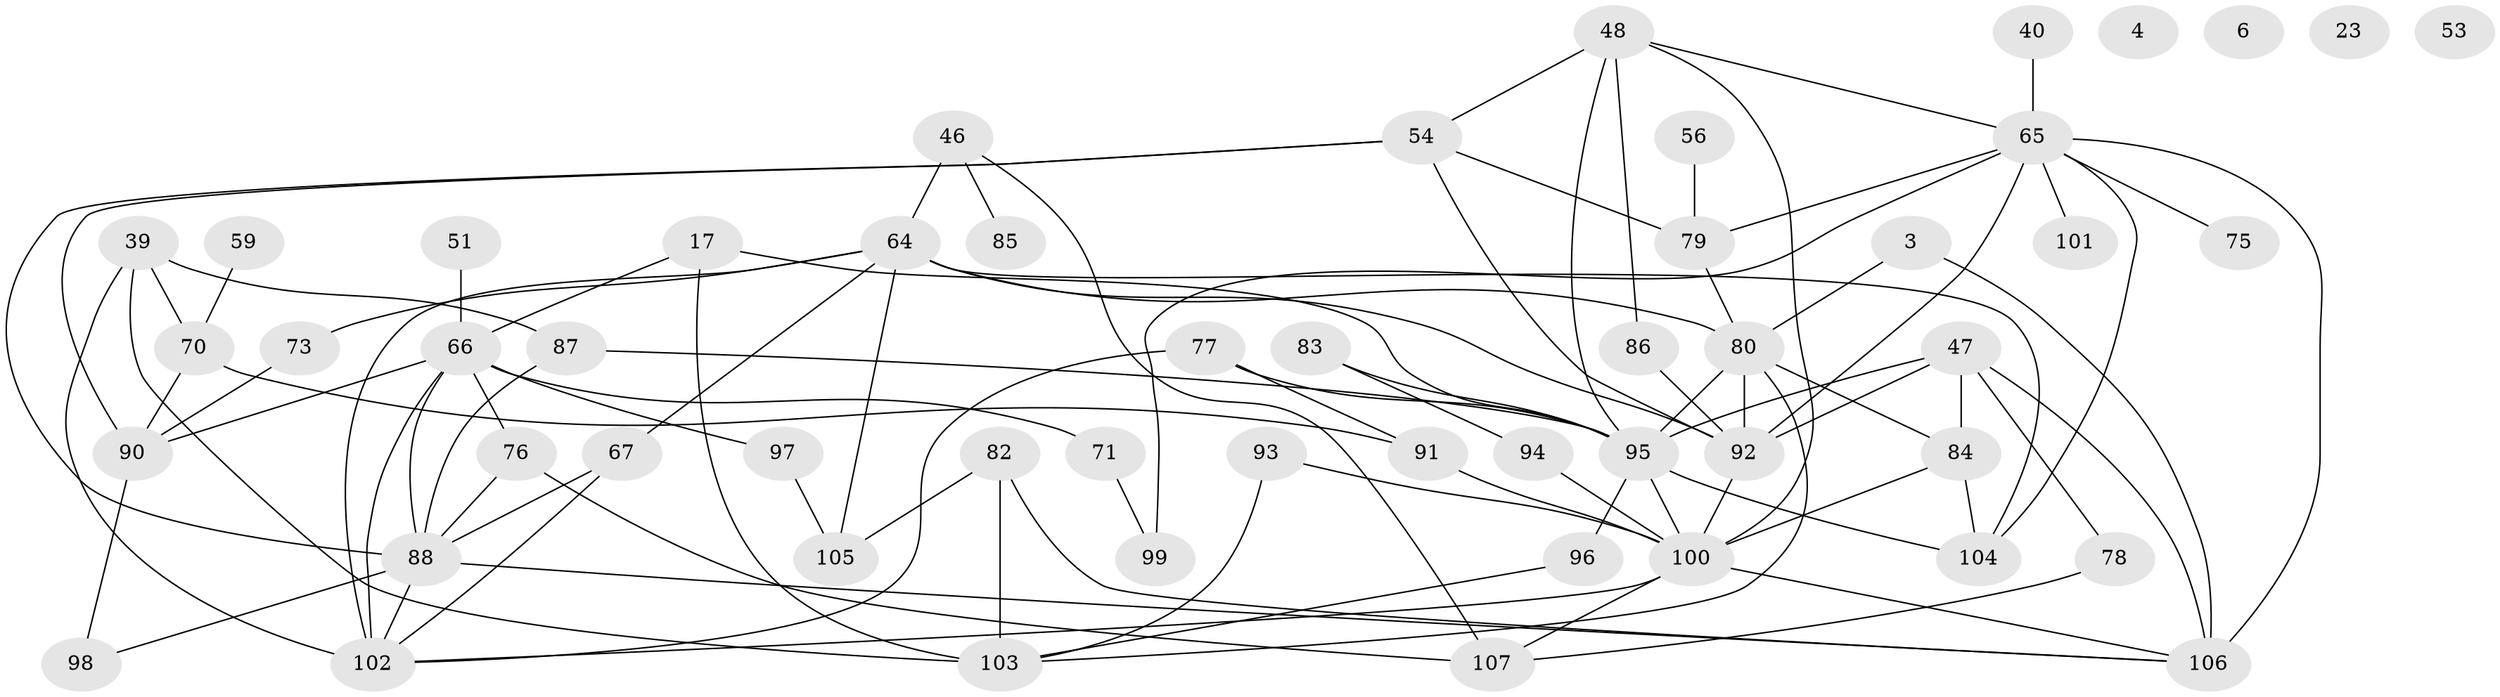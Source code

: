 // original degree distribution, {3: 0.24299065420560748, 2: 0.2336448598130841, 0: 0.037383177570093455, 4: 0.16822429906542055, 1: 0.11214953271028037, 5: 0.1308411214953271, 6: 0.037383177570093455, 7: 0.018691588785046728, 8: 0.018691588785046728}
// Generated by graph-tools (version 1.1) at 2025/40/03/09/25 04:40:39]
// undirected, 53 vertices, 94 edges
graph export_dot {
graph [start="1"]
  node [color=gray90,style=filled];
  3;
  4;
  6;
  17;
  23;
  39;
  40;
  46;
  47 [super="+41"];
  48 [super="+10+42"];
  51;
  53;
  54 [super="+25"];
  56;
  59;
  64 [super="+33+62+63"];
  65 [super="+20+36+35"];
  66 [super="+27"];
  67 [super="+30"];
  70 [super="+37"];
  71;
  73;
  75;
  76 [super="+57+69"];
  77;
  78;
  79;
  80 [super="+43+61"];
  82;
  83;
  84 [super="+5"];
  85;
  86 [super="+19"];
  87;
  88 [super="+2+55+34"];
  90 [super="+32"];
  91;
  92 [super="+45+24"];
  93 [super="+1"];
  94;
  95 [super="+52+50"];
  96;
  97 [super="+9"];
  98;
  99;
  100 [super="+49+74+89"];
  101;
  102 [super="+16+60+72"];
  103 [super="+15"];
  104 [super="+18+58"];
  105 [super="+68"];
  106 [super="+81"];
  107;
  3 -- 106;
  3 -- 80;
  17 -- 66 [weight=2];
  17 -- 103 [weight=2];
  17 -- 95;
  39 -- 70;
  39 -- 87;
  39 -- 102;
  39 -- 103;
  40 -- 65;
  46 -- 85;
  46 -- 107;
  46 -- 64 [weight=2];
  47 -- 78;
  47 -- 106 [weight=3];
  47 -- 95 [weight=2];
  47 -- 84;
  47 -- 92;
  48 -- 100;
  48 -- 54;
  48 -- 86;
  48 -- 95;
  48 -- 65;
  51 -- 66;
  54 -- 90;
  54 -- 92;
  54 -- 79;
  54 -- 88;
  56 -- 79;
  59 -- 70;
  64 -- 67;
  64 -- 73;
  64 -- 102 [weight=2];
  64 -- 80 [weight=2];
  64 -- 104;
  64 -- 92;
  64 -- 105;
  65 -- 75;
  65 -- 99;
  65 -- 104;
  65 -- 79;
  65 -- 106;
  65 -- 92;
  65 -- 101;
  66 -- 76;
  66 -- 97;
  66 -- 71;
  66 -- 102 [weight=3];
  66 -- 90;
  66 -- 88;
  67 -- 102 [weight=2];
  67 -- 88;
  70 -- 90;
  70 -- 91;
  71 -- 99;
  73 -- 90;
  76 -- 107;
  76 -- 88;
  77 -- 91;
  77 -- 95;
  77 -- 102;
  78 -- 107;
  79 -- 80;
  80 -- 84;
  80 -- 103;
  80 -- 95;
  80 -- 92 [weight=2];
  82 -- 103;
  82 -- 106;
  82 -- 105;
  83 -- 94;
  83 -- 95;
  84 -- 100;
  84 -- 104;
  86 -- 92 [weight=2];
  87 -- 95 [weight=2];
  87 -- 88;
  88 -- 98;
  88 -- 102;
  88 -- 106;
  90 -- 98;
  91 -- 100;
  92 -- 100 [weight=3];
  93 -- 103;
  93 -- 100;
  94 -- 100;
  95 -- 96 [weight=2];
  95 -- 104;
  95 -- 100 [weight=2];
  96 -- 103;
  97 -- 105;
  100 -- 106 [weight=2];
  100 -- 107;
  100 -- 102 [weight=2];
}
